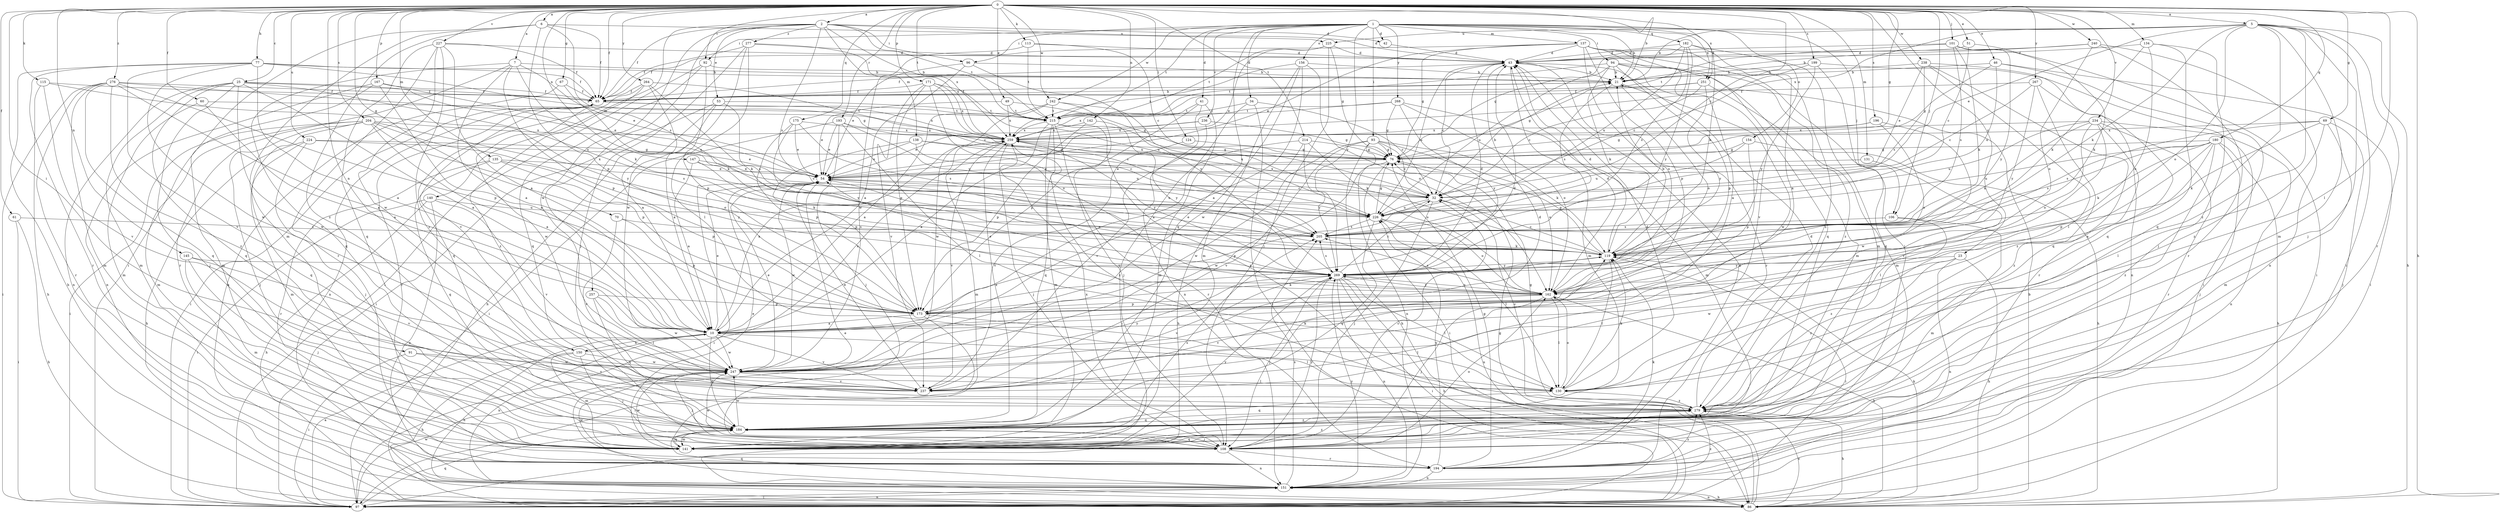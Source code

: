 strict digraph  {
0;
1;
2;
5;
6;
7;
10;
21;
23;
25;
32;
34;
41;
42;
43;
46;
49;
51;
53;
54;
60;
61;
65;
67;
69;
70;
76;
77;
86;
91;
92;
93;
94;
96;
97;
101;
106;
108;
113;
115;
119;
124;
130;
131;
134;
135;
137;
138;
140;
141;
142;
145;
147;
150;
151;
154;
156;
162;
167;
171;
173;
175;
180;
182;
184;
193;
194;
196;
199;
204;
205;
214;
215;
224;
225;
226;
227;
234;
236;
237;
238;
240;
242;
247;
251;
257;
259;
264;
267;
268;
269;
276;
277;
279;
0 -> 2  [label=a];
0 -> 5  [label=a];
0 -> 6  [label=a];
0 -> 7  [label=a];
0 -> 21  [label=b];
0 -> 23  [label=c];
0 -> 25  [label=c];
0 -> 32  [label=c];
0 -> 46  [label=e];
0 -> 49  [label=e];
0 -> 51  [label=e];
0 -> 60  [label=f];
0 -> 61  [label=f];
0 -> 65  [label=f];
0 -> 67  [label=g];
0 -> 69  [label=g];
0 -> 70  [label=g];
0 -> 76  [label=g];
0 -> 77  [label=h];
0 -> 86  [label=h];
0 -> 91  [label=i];
0 -> 92  [label=i];
0 -> 101  [label=j];
0 -> 106  [label=j];
0 -> 113  [label=k];
0 -> 115  [label=k];
0 -> 124  [label=l];
0 -> 130  [label=l];
0 -> 131  [label=m];
0 -> 134  [label=m];
0 -> 135  [label=m];
0 -> 142  [label=n];
0 -> 145  [label=n];
0 -> 147  [label=n];
0 -> 150  [label=n];
0 -> 167  [label=p];
0 -> 171  [label=p];
0 -> 175  [label=q];
0 -> 180  [label=q];
0 -> 193  [label=r];
0 -> 196  [label=s];
0 -> 199  [label=s];
0 -> 204  [label=s];
0 -> 214  [label=t];
0 -> 215  [label=t];
0 -> 224  [label=u];
0 -> 227  [label=v];
0 -> 234  [label=v];
0 -> 238  [label=w];
0 -> 240  [label=w];
0 -> 242  [label=w];
0 -> 251  [label=x];
0 -> 264  [label=y];
0 -> 267  [label=y];
0 -> 276  [label=z];
1 -> 21  [label=b];
1 -> 34  [label=d];
1 -> 41  [label=d];
1 -> 42  [label=d];
1 -> 92  [label=i];
1 -> 93  [label=i];
1 -> 94  [label=i];
1 -> 96  [label=i];
1 -> 106  [label=j];
1 -> 119  [label=k];
1 -> 137  [label=m];
1 -> 154  [label=o];
1 -> 156  [label=o];
1 -> 182  [label=q];
1 -> 184  [label=q];
1 -> 215  [label=t];
1 -> 236  [label=v];
1 -> 242  [label=w];
1 -> 251  [label=x];
1 -> 268  [label=y];
1 -> 269  [label=y];
2 -> 42  [label=d];
2 -> 43  [label=d];
2 -> 53  [label=e];
2 -> 65  [label=f];
2 -> 96  [label=i];
2 -> 138  [label=m];
2 -> 140  [label=m];
2 -> 205  [label=s];
2 -> 215  [label=t];
2 -> 247  [label=w];
2 -> 257  [label=x];
2 -> 259  [label=x];
2 -> 277  [label=z];
5 -> 21  [label=b];
5 -> 54  [label=e];
5 -> 86  [label=h];
5 -> 97  [label=i];
5 -> 108  [label=j];
5 -> 119  [label=k];
5 -> 141  [label=m];
5 -> 162  [label=o];
5 -> 184  [label=q];
5 -> 194  [label=r];
5 -> 225  [label=u];
5 -> 259  [label=x];
5 -> 279  [label=z];
6 -> 65  [label=f];
6 -> 97  [label=i];
6 -> 141  [label=m];
6 -> 173  [label=p];
6 -> 205  [label=s];
6 -> 225  [label=u];
6 -> 279  [label=z];
7 -> 10  [label=a];
7 -> 21  [label=b];
7 -> 54  [label=e];
7 -> 119  [label=k];
7 -> 173  [label=p];
7 -> 184  [label=q];
7 -> 194  [label=r];
10 -> 54  [label=e];
10 -> 86  [label=h];
10 -> 130  [label=l];
10 -> 150  [label=n];
10 -> 151  [label=n];
10 -> 184  [label=q];
10 -> 237  [label=v];
10 -> 247  [label=w];
10 -> 259  [label=x];
21 -> 65  [label=f];
21 -> 162  [label=o];
21 -> 205  [label=s];
21 -> 247  [label=w];
23 -> 86  [label=h];
23 -> 151  [label=n];
23 -> 247  [label=w];
23 -> 269  [label=y];
23 -> 279  [label=z];
25 -> 10  [label=a];
25 -> 54  [label=e];
25 -> 65  [label=f];
25 -> 108  [label=j];
25 -> 141  [label=m];
25 -> 151  [label=n];
25 -> 184  [label=q];
25 -> 226  [label=u];
25 -> 247  [label=w];
32 -> 21  [label=b];
32 -> 108  [label=j];
32 -> 173  [label=p];
32 -> 226  [label=u];
32 -> 259  [label=x];
34 -> 10  [label=a];
34 -> 32  [label=c];
34 -> 97  [label=i];
34 -> 215  [label=t];
41 -> 141  [label=m];
41 -> 151  [label=n];
41 -> 173  [label=p];
41 -> 215  [label=t];
42 -> 43  [label=d];
43 -> 21  [label=b];
43 -> 32  [label=c];
43 -> 65  [label=f];
43 -> 141  [label=m];
43 -> 194  [label=r];
43 -> 226  [label=u];
46 -> 21  [label=b];
46 -> 76  [label=g];
46 -> 97  [label=i];
46 -> 226  [label=u];
46 -> 279  [label=z];
49 -> 54  [label=e];
49 -> 76  [label=g];
49 -> 215  [label=t];
49 -> 259  [label=x];
51 -> 32  [label=c];
51 -> 43  [label=d];
51 -> 119  [label=k];
53 -> 10  [label=a];
53 -> 86  [label=h];
53 -> 97  [label=i];
53 -> 205  [label=s];
53 -> 215  [label=t];
54 -> 32  [label=c];
54 -> 97  [label=i];
54 -> 226  [label=u];
54 -> 247  [label=w];
60 -> 10  [label=a];
60 -> 141  [label=m];
60 -> 215  [label=t];
61 -> 86  [label=h];
61 -> 97  [label=i];
61 -> 205  [label=s];
65 -> 21  [label=b];
65 -> 97  [label=i];
65 -> 151  [label=n];
65 -> 194  [label=r];
65 -> 215  [label=t];
65 -> 247  [label=w];
65 -> 259  [label=x];
67 -> 65  [label=f];
67 -> 119  [label=k];
67 -> 151  [label=n];
69 -> 108  [label=j];
69 -> 119  [label=k];
69 -> 130  [label=l];
69 -> 141  [label=m];
69 -> 205  [label=s];
69 -> 259  [label=x];
70 -> 173  [label=p];
70 -> 205  [label=s];
70 -> 237  [label=v];
76 -> 54  [label=e];
76 -> 97  [label=i];
76 -> 247  [label=w];
76 -> 259  [label=x];
77 -> 10  [label=a];
77 -> 21  [label=b];
77 -> 65  [label=f];
77 -> 86  [label=h];
77 -> 194  [label=r];
77 -> 237  [label=v];
77 -> 247  [label=w];
77 -> 259  [label=x];
86 -> 21  [label=b];
86 -> 76  [label=g];
86 -> 119  [label=k];
86 -> 151  [label=n];
86 -> 226  [label=u];
86 -> 279  [label=z];
91 -> 97  [label=i];
91 -> 237  [label=v];
91 -> 247  [label=w];
92 -> 21  [label=b];
92 -> 97  [label=i];
92 -> 173  [label=p];
92 -> 184  [label=q];
93 -> 32  [label=c];
93 -> 76  [label=g];
93 -> 86  [label=h];
93 -> 119  [label=k];
93 -> 151  [label=n];
93 -> 162  [label=o];
93 -> 237  [label=v];
93 -> 247  [label=w];
94 -> 10  [label=a];
94 -> 21  [label=b];
94 -> 119  [label=k];
94 -> 141  [label=m];
94 -> 173  [label=p];
94 -> 215  [label=t];
94 -> 226  [label=u];
94 -> 279  [label=z];
96 -> 10  [label=a];
96 -> 21  [label=b];
96 -> 54  [label=e];
96 -> 269  [label=y];
97 -> 10  [label=a];
97 -> 151  [label=n];
97 -> 184  [label=q];
97 -> 247  [label=w];
101 -> 43  [label=d];
101 -> 97  [label=i];
101 -> 119  [label=k];
101 -> 205  [label=s];
101 -> 215  [label=t];
101 -> 269  [label=y];
106 -> 141  [label=m];
106 -> 205  [label=s];
106 -> 279  [label=z];
108 -> 32  [label=c];
108 -> 151  [label=n];
108 -> 162  [label=o];
108 -> 184  [label=q];
108 -> 194  [label=r];
108 -> 247  [label=w];
108 -> 259  [label=x];
108 -> 269  [label=y];
113 -> 32  [label=c];
113 -> 43  [label=d];
113 -> 215  [label=t];
113 -> 247  [label=w];
115 -> 65  [label=f];
115 -> 86  [label=h];
115 -> 237  [label=v];
115 -> 269  [label=y];
119 -> 21  [label=b];
119 -> 32  [label=c];
119 -> 43  [label=d];
119 -> 54  [label=e];
119 -> 76  [label=g];
119 -> 97  [label=i];
119 -> 130  [label=l];
119 -> 269  [label=y];
124 -> 76  [label=g];
124 -> 237  [label=v];
130 -> 43  [label=d];
130 -> 119  [label=k];
130 -> 162  [label=o];
130 -> 184  [label=q];
130 -> 279  [label=z];
131 -> 54  [label=e];
131 -> 130  [label=l];
134 -> 43  [label=d];
134 -> 108  [label=j];
134 -> 119  [label=k];
134 -> 162  [label=o];
134 -> 184  [label=q];
135 -> 54  [label=e];
135 -> 173  [label=p];
135 -> 184  [label=q];
135 -> 194  [label=r];
135 -> 269  [label=y];
137 -> 43  [label=d];
137 -> 54  [label=e];
137 -> 65  [label=f];
137 -> 76  [label=g];
137 -> 108  [label=j];
137 -> 162  [label=o];
137 -> 173  [label=p];
137 -> 184  [label=q];
137 -> 237  [label=v];
137 -> 279  [label=z];
138 -> 32  [label=c];
138 -> 54  [label=e];
138 -> 76  [label=g];
138 -> 173  [label=p];
138 -> 226  [label=u];
140 -> 86  [label=h];
140 -> 97  [label=i];
140 -> 151  [label=n];
140 -> 226  [label=u];
140 -> 237  [label=v];
141 -> 54  [label=e];
141 -> 184  [label=q];
141 -> 205  [label=s];
141 -> 247  [label=w];
141 -> 269  [label=y];
141 -> 279  [label=z];
142 -> 173  [label=p];
142 -> 259  [label=x];
142 -> 269  [label=y];
145 -> 108  [label=j];
145 -> 141  [label=m];
145 -> 237  [label=v];
145 -> 269  [label=y];
147 -> 10  [label=a];
147 -> 32  [label=c];
147 -> 54  [label=e];
147 -> 119  [label=k];
150 -> 86  [label=h];
150 -> 108  [label=j];
150 -> 141  [label=m];
150 -> 247  [label=w];
150 -> 259  [label=x];
150 -> 65  [label=v];
151 -> 54  [label=e];
151 -> 86  [label=h];
151 -> 97  [label=i];
151 -> 184  [label=q];
151 -> 205  [label=s];
151 -> 269  [label=y];
151 -> 279  [label=z];
154 -> 76  [label=g];
154 -> 86  [label=h];
154 -> 173  [label=p];
154 -> 226  [label=u];
156 -> 10  [label=a];
156 -> 21  [label=b];
156 -> 141  [label=m];
156 -> 162  [label=o];
156 -> 247  [label=w];
156 -> 259  [label=x];
162 -> 43  [label=d];
162 -> 54  [label=e];
162 -> 86  [label=h];
162 -> 108  [label=j];
162 -> 130  [label=l];
162 -> 173  [label=p];
162 -> 205  [label=s];
162 -> 237  [label=v];
162 -> 269  [label=y];
167 -> 10  [label=a];
167 -> 65  [label=f];
167 -> 141  [label=m];
167 -> 151  [label=n];
167 -> 226  [label=u];
171 -> 65  [label=f];
171 -> 162  [label=o];
171 -> 173  [label=p];
171 -> 205  [label=s];
171 -> 226  [label=u];
171 -> 237  [label=v];
171 -> 259  [label=x];
173 -> 10  [label=a];
173 -> 43  [label=d];
173 -> 97  [label=i];
173 -> 119  [label=k];
173 -> 130  [label=l];
175 -> 54  [label=e];
175 -> 173  [label=p];
175 -> 205  [label=s];
175 -> 259  [label=x];
175 -> 269  [label=y];
180 -> 10  [label=a];
180 -> 76  [label=g];
180 -> 86  [label=h];
180 -> 108  [label=j];
180 -> 119  [label=k];
180 -> 173  [label=p];
180 -> 205  [label=s];
180 -> 226  [label=u];
180 -> 279  [label=z];
182 -> 10  [label=a];
182 -> 43  [label=d];
182 -> 76  [label=g];
182 -> 141  [label=m];
182 -> 205  [label=s];
182 -> 226  [label=u];
182 -> 269  [label=y];
184 -> 108  [label=j];
184 -> 141  [label=m];
184 -> 247  [label=w];
184 -> 259  [label=x];
184 -> 279  [label=z];
193 -> 54  [label=e];
193 -> 97  [label=i];
193 -> 108  [label=j];
193 -> 130  [label=l];
193 -> 226  [label=u];
193 -> 259  [label=x];
194 -> 43  [label=d];
194 -> 76  [label=g];
194 -> 119  [label=k];
194 -> 151  [label=n];
194 -> 226  [label=u];
194 -> 247  [label=w];
194 -> 279  [label=z];
196 -> 76  [label=g];
196 -> 162  [label=o];
196 -> 247  [label=w];
196 -> 259  [label=x];
199 -> 21  [label=b];
199 -> 32  [label=c];
199 -> 97  [label=i];
199 -> 184  [label=q];
199 -> 269  [label=y];
204 -> 10  [label=a];
204 -> 97  [label=i];
204 -> 108  [label=j];
204 -> 141  [label=m];
204 -> 162  [label=o];
204 -> 173  [label=p];
204 -> 184  [label=q];
204 -> 205  [label=s];
204 -> 259  [label=x];
205 -> 119  [label=k];
214 -> 76  [label=g];
214 -> 86  [label=h];
214 -> 97  [label=i];
214 -> 162  [label=o];
214 -> 269  [label=y];
215 -> 10  [label=a];
215 -> 119  [label=k];
215 -> 141  [label=m];
215 -> 184  [label=q];
215 -> 194  [label=r];
215 -> 259  [label=x];
215 -> 279  [label=z];
224 -> 54  [label=e];
224 -> 76  [label=g];
224 -> 86  [label=h];
224 -> 108  [label=j];
224 -> 141  [label=m];
225 -> 43  [label=d];
225 -> 54  [label=e];
225 -> 76  [label=g];
225 -> 108  [label=j];
225 -> 215  [label=t];
226 -> 76  [label=g];
226 -> 130  [label=l];
226 -> 162  [label=o];
226 -> 184  [label=q];
226 -> 205  [label=s];
227 -> 10  [label=a];
227 -> 43  [label=d];
227 -> 65  [label=f];
227 -> 184  [label=q];
227 -> 194  [label=r];
227 -> 247  [label=w];
227 -> 279  [label=z];
234 -> 119  [label=k];
234 -> 151  [label=n];
234 -> 162  [label=o];
234 -> 194  [label=r];
234 -> 226  [label=u];
234 -> 237  [label=v];
234 -> 259  [label=x];
234 -> 279  [label=z];
236 -> 54  [label=e];
236 -> 76  [label=g];
236 -> 237  [label=v];
236 -> 259  [label=x];
237 -> 54  [label=e];
237 -> 119  [label=k];
238 -> 21  [label=b];
238 -> 54  [label=e];
238 -> 130  [label=l];
238 -> 151  [label=n];
238 -> 184  [label=q];
238 -> 205  [label=s];
240 -> 21  [label=b];
240 -> 43  [label=d];
240 -> 151  [label=n];
240 -> 162  [label=o];
240 -> 194  [label=r];
242 -> 10  [label=a];
242 -> 108  [label=j];
242 -> 215  [label=t];
242 -> 226  [label=u];
242 -> 247  [label=w];
247 -> 43  [label=d];
247 -> 54  [label=e];
247 -> 108  [label=j];
247 -> 130  [label=l];
247 -> 237  [label=v];
247 -> 269  [label=y];
251 -> 32  [label=c];
251 -> 65  [label=f];
251 -> 76  [label=g];
251 -> 141  [label=m];
251 -> 269  [label=y];
257 -> 130  [label=l];
257 -> 173  [label=p];
257 -> 184  [label=q];
257 -> 247  [label=w];
259 -> 76  [label=g];
259 -> 108  [label=j];
259 -> 141  [label=m];
259 -> 237  [label=v];
259 -> 269  [label=y];
259 -> 279  [label=z];
264 -> 10  [label=a];
264 -> 32  [label=c];
264 -> 65  [label=f];
264 -> 119  [label=k];
264 -> 184  [label=q];
264 -> 279  [label=z];
267 -> 32  [label=c];
267 -> 65  [label=f];
267 -> 194  [label=r];
267 -> 269  [label=y];
267 -> 279  [label=z];
268 -> 76  [label=g];
268 -> 141  [label=m];
268 -> 162  [label=o];
268 -> 215  [label=t];
268 -> 259  [label=x];
268 -> 269  [label=y];
269 -> 32  [label=c];
269 -> 43  [label=d];
269 -> 54  [label=e];
269 -> 86  [label=h];
269 -> 97  [label=i];
269 -> 108  [label=j];
269 -> 130  [label=l];
269 -> 151  [label=n];
269 -> 162  [label=o];
269 -> 205  [label=s];
269 -> 237  [label=v];
276 -> 10  [label=a];
276 -> 65  [label=f];
276 -> 76  [label=g];
276 -> 97  [label=i];
276 -> 141  [label=m];
276 -> 173  [label=p];
276 -> 184  [label=q];
276 -> 194  [label=r];
276 -> 279  [label=z];
277 -> 43  [label=d];
277 -> 65  [label=f];
277 -> 108  [label=j];
277 -> 130  [label=l];
277 -> 247  [label=w];
277 -> 259  [label=x];
279 -> 32  [label=c];
279 -> 43  [label=d];
279 -> 76  [label=g];
279 -> 86  [label=h];
279 -> 184  [label=q];
}
